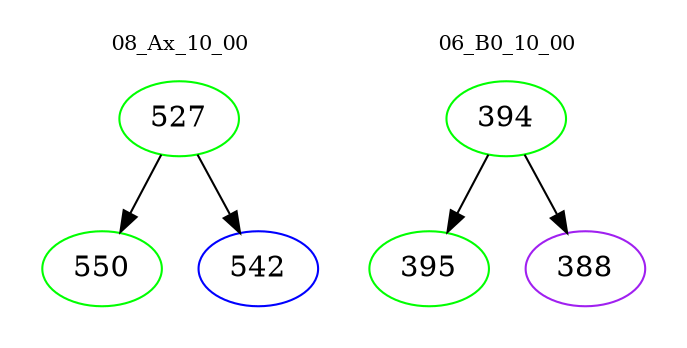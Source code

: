 digraph{
subgraph cluster_0 {
color = white
label = "08_Ax_10_00";
fontsize=10;
T0_527 [label="527", color="green"]
T0_527 -> T0_550 [color="black"]
T0_550 [label="550", color="green"]
T0_527 -> T0_542 [color="black"]
T0_542 [label="542", color="blue"]
}
subgraph cluster_1 {
color = white
label = "06_B0_10_00";
fontsize=10;
T1_394 [label="394", color="green"]
T1_394 -> T1_395 [color="black"]
T1_395 [label="395", color="green"]
T1_394 -> T1_388 [color="black"]
T1_388 [label="388", color="purple"]
}
}
